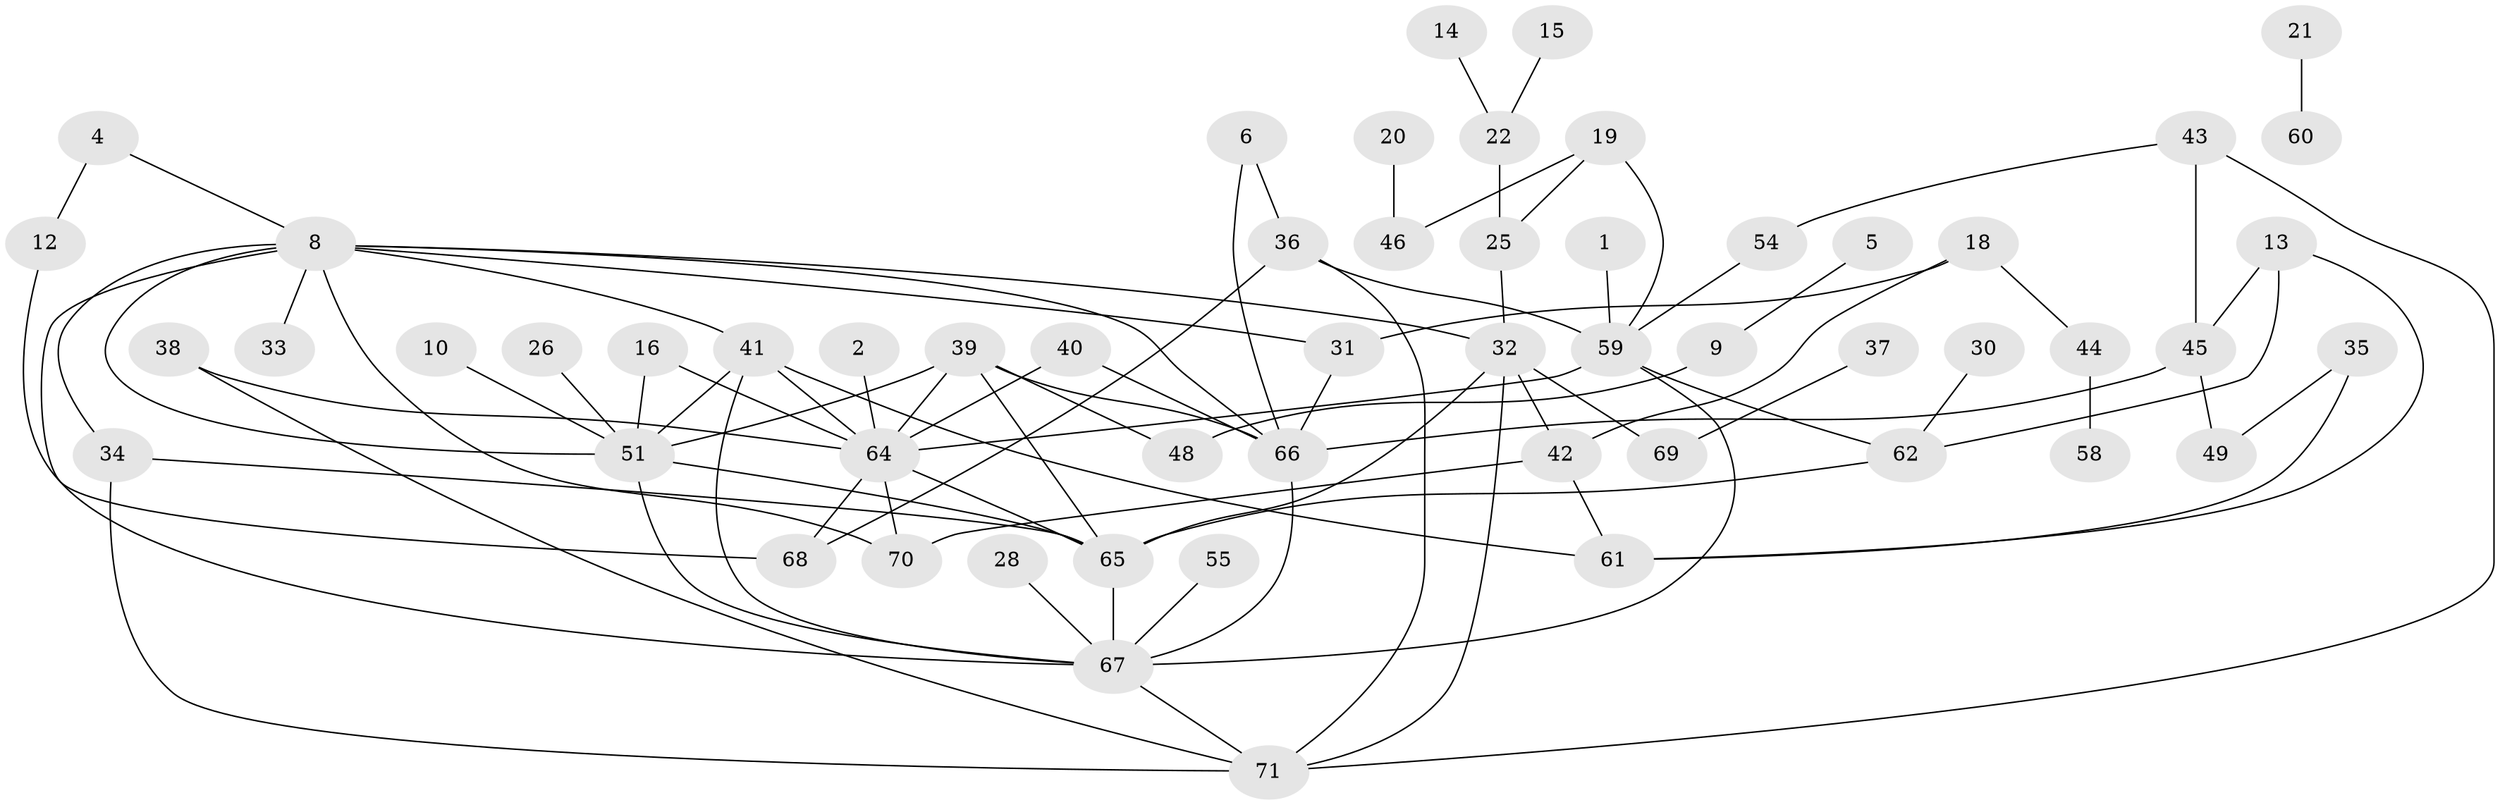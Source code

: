 // original degree distribution, {5: 0.04964539007092199, 2: 0.24822695035460993, 1: 0.24822695035460993, 3: 0.24113475177304963, 0: 0.09929078014184398, 4: 0.0851063829787234, 6: 0.028368794326241134}
// Generated by graph-tools (version 1.1) at 2025/25/03/09/25 03:25:19]
// undirected, 56 vertices, 87 edges
graph export_dot {
graph [start="1"]
  node [color=gray90,style=filled];
  1;
  2;
  4;
  5;
  6;
  8;
  9;
  10;
  12;
  13;
  14;
  15;
  16;
  18;
  19;
  20;
  21;
  22;
  25;
  26;
  28;
  30;
  31;
  32;
  33;
  34;
  35;
  36;
  37;
  38;
  39;
  40;
  41;
  42;
  43;
  44;
  45;
  46;
  48;
  49;
  51;
  54;
  55;
  58;
  59;
  60;
  61;
  62;
  64;
  65;
  66;
  67;
  68;
  69;
  70;
  71;
  1 -- 59 [weight=1.0];
  2 -- 64 [weight=1.0];
  4 -- 8 [weight=1.0];
  4 -- 12 [weight=1.0];
  5 -- 9 [weight=1.0];
  6 -- 36 [weight=1.0];
  6 -- 66 [weight=1.0];
  8 -- 31 [weight=1.0];
  8 -- 32 [weight=1.0];
  8 -- 33 [weight=1.0];
  8 -- 34 [weight=1.0];
  8 -- 41 [weight=1.0];
  8 -- 51 [weight=1.0];
  8 -- 66 [weight=1.0];
  8 -- 67 [weight=1.0];
  8 -- 70 [weight=1.0];
  9 -- 48 [weight=1.0];
  10 -- 51 [weight=1.0];
  12 -- 68 [weight=1.0];
  13 -- 45 [weight=1.0];
  13 -- 61 [weight=1.0];
  13 -- 62 [weight=1.0];
  14 -- 22 [weight=1.0];
  15 -- 22 [weight=1.0];
  16 -- 51 [weight=1.0];
  16 -- 64 [weight=1.0];
  18 -- 31 [weight=1.0];
  18 -- 42 [weight=1.0];
  18 -- 44 [weight=1.0];
  19 -- 25 [weight=1.0];
  19 -- 46 [weight=1.0];
  19 -- 59 [weight=1.0];
  20 -- 46 [weight=1.0];
  21 -- 60 [weight=1.0];
  22 -- 25 [weight=1.0];
  25 -- 32 [weight=1.0];
  26 -- 51 [weight=1.0];
  28 -- 67 [weight=1.0];
  30 -- 62 [weight=1.0];
  31 -- 66 [weight=1.0];
  32 -- 42 [weight=1.0];
  32 -- 65 [weight=1.0];
  32 -- 69 [weight=1.0];
  32 -- 71 [weight=1.0];
  34 -- 65 [weight=1.0];
  34 -- 71 [weight=1.0];
  35 -- 49 [weight=1.0];
  35 -- 61 [weight=1.0];
  36 -- 59 [weight=1.0];
  36 -- 68 [weight=1.0];
  36 -- 71 [weight=1.0];
  37 -- 69 [weight=1.0];
  38 -- 64 [weight=1.0];
  38 -- 71 [weight=1.0];
  39 -- 48 [weight=1.0];
  39 -- 51 [weight=1.0];
  39 -- 64 [weight=1.0];
  39 -- 65 [weight=1.0];
  39 -- 66 [weight=1.0];
  40 -- 64 [weight=1.0];
  40 -- 66 [weight=1.0];
  41 -- 51 [weight=1.0];
  41 -- 61 [weight=1.0];
  41 -- 64 [weight=1.0];
  41 -- 67 [weight=1.0];
  42 -- 61 [weight=1.0];
  42 -- 70 [weight=1.0];
  43 -- 45 [weight=1.0];
  43 -- 54 [weight=1.0];
  43 -- 71 [weight=1.0];
  44 -- 58 [weight=1.0];
  45 -- 49 [weight=1.0];
  45 -- 66 [weight=1.0];
  51 -- 65 [weight=1.0];
  51 -- 67 [weight=1.0];
  54 -- 59 [weight=1.0];
  55 -- 67 [weight=1.0];
  59 -- 62 [weight=1.0];
  59 -- 64 [weight=1.0];
  59 -- 67 [weight=1.0];
  62 -- 65 [weight=1.0];
  64 -- 65 [weight=1.0];
  64 -- 68 [weight=1.0];
  64 -- 70 [weight=1.0];
  65 -- 67 [weight=1.0];
  66 -- 67 [weight=1.0];
  67 -- 71 [weight=1.0];
}
